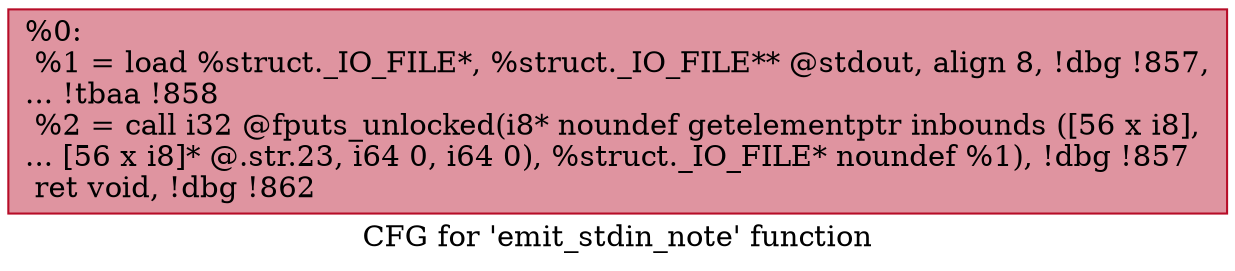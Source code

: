digraph "CFG for 'emit_stdin_note' function" {
	label="CFG for 'emit_stdin_note' function";

	Node0x1561540 [shape=record,color="#b70d28ff", style=filled, fillcolor="#b70d2870",label="{%0:\l  %1 = load %struct._IO_FILE*, %struct._IO_FILE** @stdout, align 8, !dbg !857,\l... !tbaa !858\l  %2 = call i32 @fputs_unlocked(i8* noundef getelementptr inbounds ([56 x i8],\l... [56 x i8]* @.str.23, i64 0, i64 0), %struct._IO_FILE* noundef %1), !dbg !857\l  ret void, !dbg !862\l}"];
}
